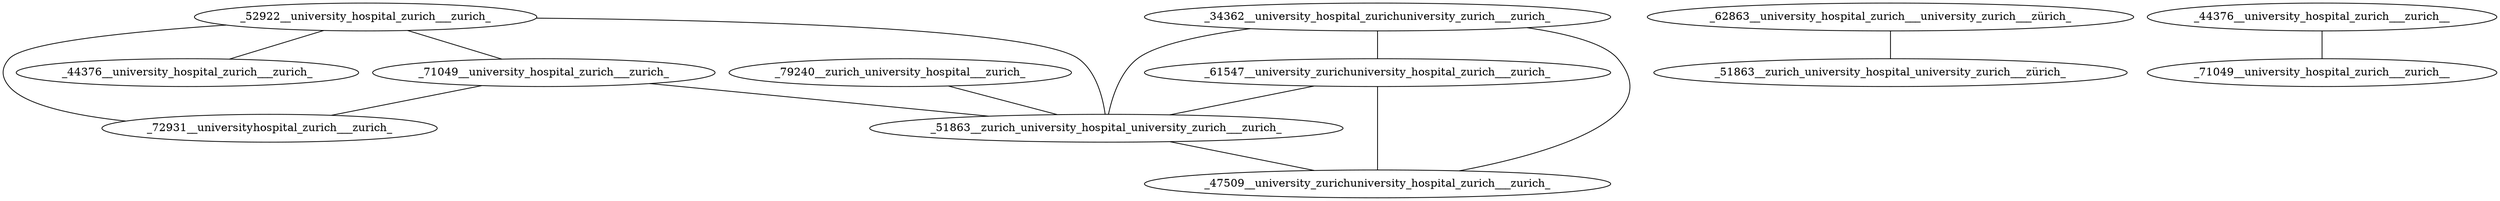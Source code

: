 graph {
_71049__university_hospital_zurich___zurich_ -- _51863__zurich_university_hospital_university_zurich___zurich_
_62863__university_hospital_zurich___university_zurich___zürich_ -- _51863__zurich_university_hospital_university_zurich___zürich_
_52922__university_hospital_zurich___zurich_ -- _71049__university_hospital_zurich___zurich_
_71049__university_hospital_zurich___zurich_ -- _72931__universityhospital_zurich___zurich_
_52922__university_hospital_zurich___zurich_ -- _51863__zurich_university_hospital_university_zurich___zurich_
_79240__zurich_university_hospital___zurich_ -- _51863__zurich_university_hospital_university_zurich___zurich_
_34362__university_hospital_zurichuniversity_zurich___zurich_ -- _47509__university_zurichuniversity_hospital_zurich___zurich_
_61547__university_zurichuniversity_hospital_zurich___zurich_ -- _47509__university_zurichuniversity_hospital_zurich___zurich_
_61547__university_zurichuniversity_hospital_zurich___zurich_ -- _51863__zurich_university_hospital_university_zurich___zurich_
_34362__university_hospital_zurichuniversity_zurich___zurich_ -- _61547__university_zurichuniversity_hospital_zurich___zurich_
_52922__university_hospital_zurich___zurich_ -- _44376__university_hospital_zurich___zurich_
_44376__university_hospital_zurich___zurich__ -- _71049__university_hospital_zurich___zurich__
_52922__university_hospital_zurich___zurich_ -- _72931__universityhospital_zurich___zurich_
_51863__zurich_university_hospital_university_zurich___zurich_ -- _47509__university_zurichuniversity_hospital_zurich___zurich_
_34362__university_hospital_zurichuniversity_zurich___zurich_ -- _51863__zurich_university_hospital_university_zurich___zurich_
}